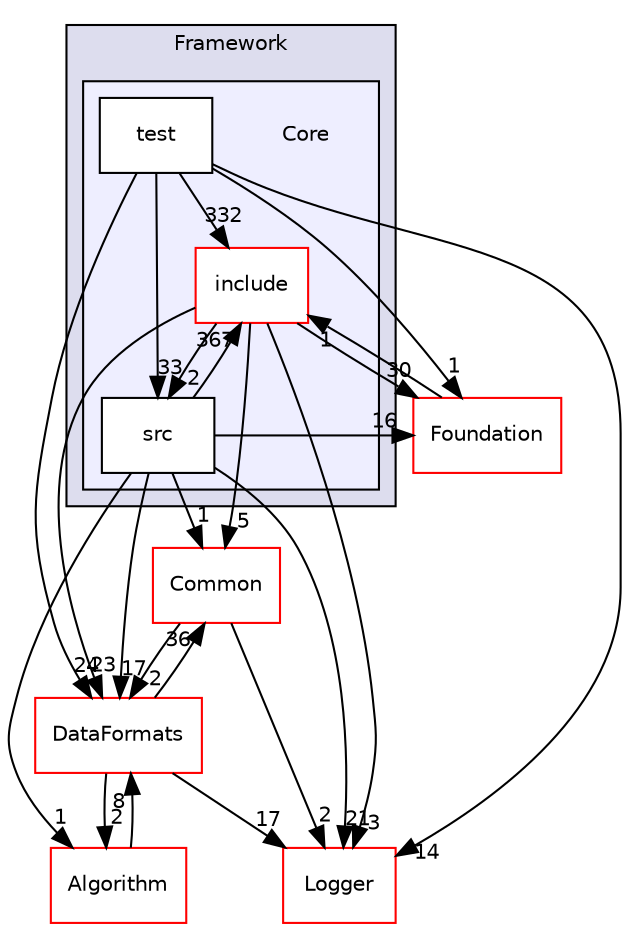 digraph "/home/travis/build/AliceO2Group/AliceO2/Framework/Core" {
  bgcolor=transparent;
  compound=true
  node [ fontsize="10", fontname="Helvetica"];
  edge [ labelfontsize="10", labelfontname="Helvetica"];
  subgraph clusterdir_bcbb2cf9a3d3d83e5515c82071a07177 {
    graph [ bgcolor="#ddddee", pencolor="black", label="Framework" fontname="Helvetica", fontsize="10", URL="dir_bcbb2cf9a3d3d83e5515c82071a07177.html"]
  subgraph clusterdir_9f165b2481dacfe69aa54d326bd5cd47 {
    graph [ bgcolor="#eeeeff", pencolor="black", label="" URL="dir_9f165b2481dacfe69aa54d326bd5cd47.html"];
    dir_9f165b2481dacfe69aa54d326bd5cd47 [shape=plaintext label="Core"];
    dir_985a55873ec4a56b27533251576853b6 [shape=box label="include" color="red" fillcolor="white" style="filled" URL="dir_985a55873ec4a56b27533251576853b6.html"];
    dir_0b60ff9a1849fb34896fe8bde9baec43 [shape=box label="src" color="black" fillcolor="white" style="filled" URL="dir_0b60ff9a1849fb34896fe8bde9baec43.html"];
    dir_8cb91374fcd70b92d5ee52379f113c0f [shape=box label="test" color="black" fillcolor="white" style="filled" URL="dir_8cb91374fcd70b92d5ee52379f113c0f.html"];
  }
  }
  dir_4ab6b4cc6a7edbff49100e9123df213f [shape=box label="Common" color="red" URL="dir_4ab6b4cc6a7edbff49100e9123df213f.html"];
  dir_8ba487e25de5ee77e05e9dce7582cb98 [shape=box label="Algorithm" color="red" URL="dir_8ba487e25de5ee77e05e9dce7582cb98.html"];
  dir_5d813cdce1e9826318f2aba62999ca51 [shape=box label="Foundation" color="red" URL="dir_5d813cdce1e9826318f2aba62999ca51.html"];
  dir_ab5a80d4bd40f73f0851d5ff6a022779 [shape=box label="Logger" color="red" URL="dir_ab5a80d4bd40f73f0851d5ff6a022779.html"];
  dir_2171f7ec022c5423887b07c69b2f5b48 [shape=box label="DataFormats" color="red" URL="dir_2171f7ec022c5423887b07c69b2f5b48.html"];
  dir_4ab6b4cc6a7edbff49100e9123df213f->dir_ab5a80d4bd40f73f0851d5ff6a022779 [headlabel="2", labeldistance=1.5 headhref="dir_000031_000705.html"];
  dir_4ab6b4cc6a7edbff49100e9123df213f->dir_2171f7ec022c5423887b07c69b2f5b48 [headlabel="2", labeldistance=1.5 headhref="dir_000031_000080.html"];
  dir_8ba487e25de5ee77e05e9dce7582cb98->dir_2171f7ec022c5423887b07c69b2f5b48 [headlabel="8", labeldistance=1.5 headhref="dir_000000_000080.html"];
  dir_5d813cdce1e9826318f2aba62999ca51->dir_985a55873ec4a56b27533251576853b6 [headlabel="1", labeldistance=1.5 headhref="dir_000700_000696.html"];
  dir_0b60ff9a1849fb34896fe8bde9baec43->dir_4ab6b4cc6a7edbff49100e9123df213f [headlabel="1", labeldistance=1.5 headhref="dir_000698_000031.html"];
  dir_0b60ff9a1849fb34896fe8bde9baec43->dir_8ba487e25de5ee77e05e9dce7582cb98 [headlabel="1", labeldistance=1.5 headhref="dir_000698_000000.html"];
  dir_0b60ff9a1849fb34896fe8bde9baec43->dir_5d813cdce1e9826318f2aba62999ca51 [headlabel="16", labeldistance=1.5 headhref="dir_000698_000700.html"];
  dir_0b60ff9a1849fb34896fe8bde9baec43->dir_985a55873ec4a56b27533251576853b6 [headlabel="367", labeldistance=1.5 headhref="dir_000698_000696.html"];
  dir_0b60ff9a1849fb34896fe8bde9baec43->dir_ab5a80d4bd40f73f0851d5ff6a022779 [headlabel="21", labeldistance=1.5 headhref="dir_000698_000705.html"];
  dir_0b60ff9a1849fb34896fe8bde9baec43->dir_2171f7ec022c5423887b07c69b2f5b48 [headlabel="17", labeldistance=1.5 headhref="dir_000698_000080.html"];
  dir_985a55873ec4a56b27533251576853b6->dir_4ab6b4cc6a7edbff49100e9123df213f [headlabel="5", labeldistance=1.5 headhref="dir_000696_000031.html"];
  dir_985a55873ec4a56b27533251576853b6->dir_5d813cdce1e9826318f2aba62999ca51 [headlabel="30", labeldistance=1.5 headhref="dir_000696_000700.html"];
  dir_985a55873ec4a56b27533251576853b6->dir_0b60ff9a1849fb34896fe8bde9baec43 [headlabel="2", labeldistance=1.5 headhref="dir_000696_000698.html"];
  dir_985a55873ec4a56b27533251576853b6->dir_ab5a80d4bd40f73f0851d5ff6a022779 [headlabel="3", labeldistance=1.5 headhref="dir_000696_000705.html"];
  dir_985a55873ec4a56b27533251576853b6->dir_2171f7ec022c5423887b07c69b2f5b48 [headlabel="23", labeldistance=1.5 headhref="dir_000696_000080.html"];
  dir_2171f7ec022c5423887b07c69b2f5b48->dir_4ab6b4cc6a7edbff49100e9123df213f [headlabel="36", labeldistance=1.5 headhref="dir_000080_000031.html"];
  dir_2171f7ec022c5423887b07c69b2f5b48->dir_8ba487e25de5ee77e05e9dce7582cb98 [headlabel="2", labeldistance=1.5 headhref="dir_000080_000000.html"];
  dir_2171f7ec022c5423887b07c69b2f5b48->dir_ab5a80d4bd40f73f0851d5ff6a022779 [headlabel="17", labeldistance=1.5 headhref="dir_000080_000705.html"];
  dir_8cb91374fcd70b92d5ee52379f113c0f->dir_5d813cdce1e9826318f2aba62999ca51 [headlabel="1", labeldistance=1.5 headhref="dir_000699_000700.html"];
  dir_8cb91374fcd70b92d5ee52379f113c0f->dir_0b60ff9a1849fb34896fe8bde9baec43 [headlabel="33", labeldistance=1.5 headhref="dir_000699_000698.html"];
  dir_8cb91374fcd70b92d5ee52379f113c0f->dir_985a55873ec4a56b27533251576853b6 [headlabel="332", labeldistance=1.5 headhref="dir_000699_000696.html"];
  dir_8cb91374fcd70b92d5ee52379f113c0f->dir_ab5a80d4bd40f73f0851d5ff6a022779 [headlabel="14", labeldistance=1.5 headhref="dir_000699_000705.html"];
  dir_8cb91374fcd70b92d5ee52379f113c0f->dir_2171f7ec022c5423887b07c69b2f5b48 [headlabel="24", labeldistance=1.5 headhref="dir_000699_000080.html"];
}
